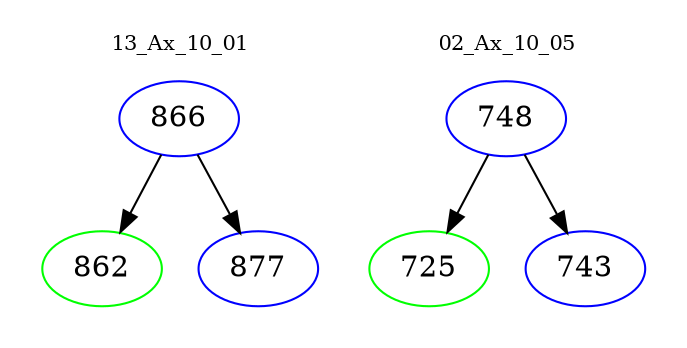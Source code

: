 digraph{
subgraph cluster_0 {
color = white
label = "13_Ax_10_01";
fontsize=10;
T0_866 [label="866", color="blue"]
T0_866 -> T0_862 [color="black"]
T0_862 [label="862", color="green"]
T0_866 -> T0_877 [color="black"]
T0_877 [label="877", color="blue"]
}
subgraph cluster_1 {
color = white
label = "02_Ax_10_05";
fontsize=10;
T1_748 [label="748", color="blue"]
T1_748 -> T1_725 [color="black"]
T1_725 [label="725", color="green"]
T1_748 -> T1_743 [color="black"]
T1_743 [label="743", color="blue"]
}
}
